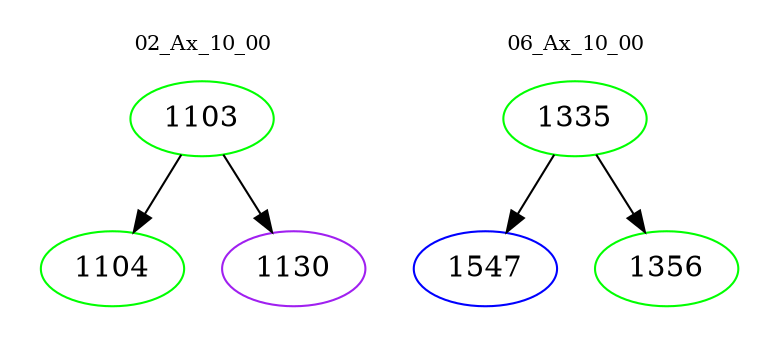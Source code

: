 digraph{
subgraph cluster_0 {
color = white
label = "02_Ax_10_00";
fontsize=10;
T0_1103 [label="1103", color="green"]
T0_1103 -> T0_1104 [color="black"]
T0_1104 [label="1104", color="green"]
T0_1103 -> T0_1130 [color="black"]
T0_1130 [label="1130", color="purple"]
}
subgraph cluster_1 {
color = white
label = "06_Ax_10_00";
fontsize=10;
T1_1335 [label="1335", color="green"]
T1_1335 -> T1_1547 [color="black"]
T1_1547 [label="1547", color="blue"]
T1_1335 -> T1_1356 [color="black"]
T1_1356 [label="1356", color="green"]
}
}
